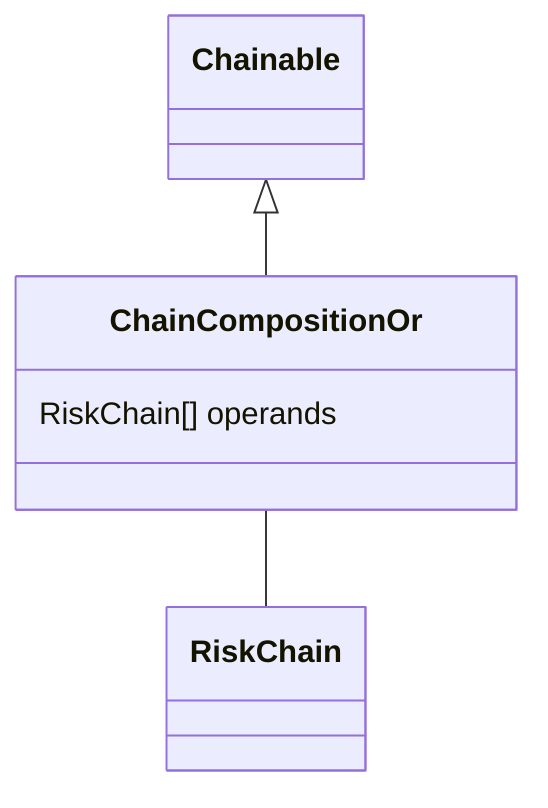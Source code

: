classDiagram
  ChainCompositionOr -- RiskChain


Chainable <|-- ChainCompositionOr
class ChainCompositionOr {

  RiskChain[] operands

}